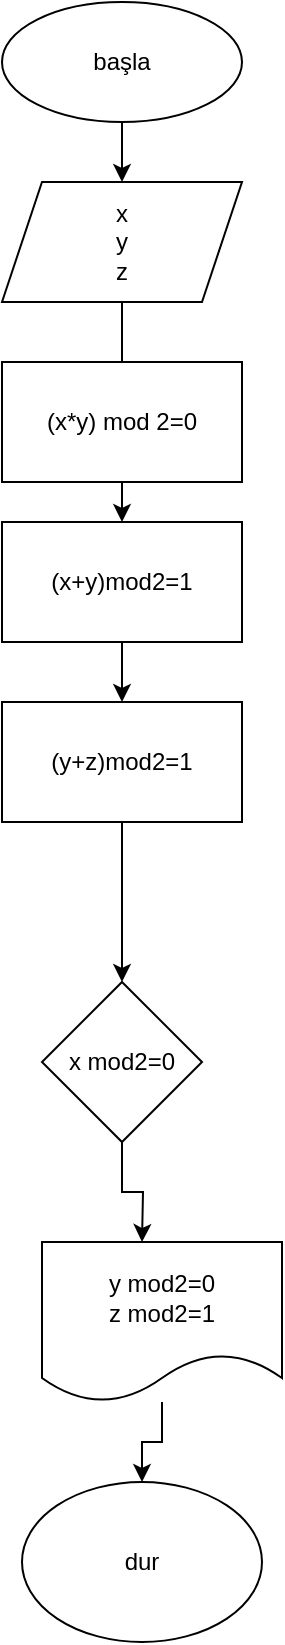 <mxfile version="13.9.9" type="device"><diagram id="mBMJwuicOn0kU07-hLfu" name="Sayfa -1"><mxGraphModel dx="852" dy="494" grid="1" gridSize="10" guides="1" tooltips="1" connect="1" arrows="1" fold="1" page="1" pageScale="1" pageWidth="827" pageHeight="1169" math="0" shadow="0"><root><mxCell id="0"/><mxCell id="1" parent="0"/><mxCell id="_7VD1EwFCLdQdtEL47JY-8" value="" style="edgeStyle=orthogonalEdgeStyle;rounded=0;orthogonalLoop=1;jettySize=auto;html=1;" parent="1" source="_7VD1EwFCLdQdtEL47JY-1" target="_7VD1EwFCLdQdtEL47JY-4" edge="1"><mxGeometry relative="1" as="geometry"/></mxCell><mxCell id="_7VD1EwFCLdQdtEL47JY-1" value="başla" style="ellipse;whiteSpace=wrap;html=1;" parent="1" vertex="1"><mxGeometry x="320" y="30" width="120" height="60" as="geometry"/></mxCell><mxCell id="_7VD1EwFCLdQdtEL47JY-9" value="" style="edgeStyle=orthogonalEdgeStyle;rounded=0;orthogonalLoop=1;jettySize=auto;html=1;" parent="1" source="_7VD1EwFCLdQdtEL47JY-4" target="_7VD1EwFCLdQdtEL47JY-6" edge="1"><mxGeometry relative="1" as="geometry"/></mxCell><mxCell id="_7VD1EwFCLdQdtEL47JY-4" value="x&lt;br&gt;y&lt;br&gt;z&lt;br&gt;" style="shape=parallelogram;perimeter=parallelogramPerimeter;whiteSpace=wrap;html=1;fixedSize=1;" parent="1" vertex="1"><mxGeometry x="320" y="120" width="120" height="60" as="geometry"/></mxCell><mxCell id="_7VD1EwFCLdQdtEL47JY-5" value="(x*y) mod 2=0" style="rounded=0;whiteSpace=wrap;html=1;" parent="1" vertex="1"><mxGeometry x="320" y="210" width="120" height="60" as="geometry"/></mxCell><mxCell id="_7VD1EwFCLdQdtEL47JY-10" value="" style="edgeStyle=orthogonalEdgeStyle;rounded=0;orthogonalLoop=1;jettySize=auto;html=1;" parent="1" source="_7VD1EwFCLdQdtEL47JY-6" target="_7VD1EwFCLdQdtEL47JY-7" edge="1"><mxGeometry relative="1" as="geometry"/></mxCell><mxCell id="_7VD1EwFCLdQdtEL47JY-6" value="(x+y)mod2=1" style="rounded=0;whiteSpace=wrap;html=1;" parent="1" vertex="1"><mxGeometry x="320" y="290" width="120" height="60" as="geometry"/></mxCell><mxCell id="_7VD1EwFCLdQdtEL47JY-12" value="" style="edgeStyle=orthogonalEdgeStyle;rounded=0;orthogonalLoop=1;jettySize=auto;html=1;" parent="1" source="_7VD1EwFCLdQdtEL47JY-7" edge="1"><mxGeometry relative="1" as="geometry"><mxPoint x="380" y="520" as="targetPoint"/></mxGeometry></mxCell><mxCell id="_7VD1EwFCLdQdtEL47JY-7" value="(y+z)mod2=1" style="rounded=0;whiteSpace=wrap;html=1;" parent="1" vertex="1"><mxGeometry x="320" y="380" width="120" height="60" as="geometry"/></mxCell><mxCell id="_7VD1EwFCLdQdtEL47JY-41" value="" style="edgeStyle=orthogonalEdgeStyle;rounded=0;orthogonalLoop=1;jettySize=auto;html=1;" parent="1" source="_7VD1EwFCLdQdtEL47JY-31" edge="1"><mxGeometry relative="1" as="geometry"><mxPoint x="390" y="650" as="targetPoint"/></mxGeometry></mxCell><mxCell id="_7VD1EwFCLdQdtEL47JY-31" value="x mod2=0" style="rhombus;whiteSpace=wrap;html=1;" parent="1" vertex="1"><mxGeometry x="340" y="520" width="80" height="80" as="geometry"/></mxCell><mxCell id="_7VD1EwFCLdQdtEL47JY-45" value="dur" style="ellipse;whiteSpace=wrap;html=1;" parent="1" vertex="1"><mxGeometry x="330" y="770" width="120" height="80" as="geometry"/></mxCell><mxCell id="_7VD1EwFCLdQdtEL47JY-49" value="" style="edgeStyle=orthogonalEdgeStyle;rounded=0;orthogonalLoop=1;jettySize=auto;html=1;" parent="1" source="_7VD1EwFCLdQdtEL47JY-48" target="_7VD1EwFCLdQdtEL47JY-45" edge="1"><mxGeometry relative="1" as="geometry"/></mxCell><mxCell id="_7VD1EwFCLdQdtEL47JY-48" value="y mod2=0&lt;br&gt;z mod2=1" style="shape=document;whiteSpace=wrap;html=1;boundedLbl=1;" parent="1" vertex="1"><mxGeometry x="340" y="650" width="120" height="80" as="geometry"/></mxCell></root></mxGraphModel></diagram></mxfile>